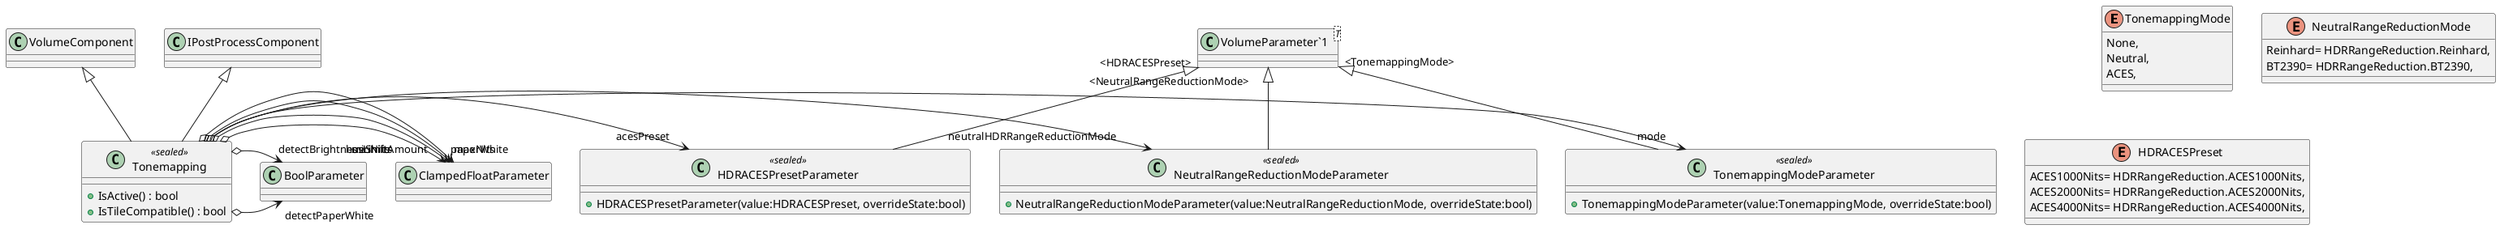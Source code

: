 @startuml
enum TonemappingMode {
    None,
    Neutral,
    ACES,
}
enum NeutralRangeReductionMode {
    Reinhard= HDRRangeReduction.Reinhard,
    BT2390= HDRRangeReduction.BT2390,
}
enum HDRACESPreset {
    ACES1000Nits= HDRRangeReduction.ACES1000Nits,
    ACES2000Nits= HDRRangeReduction.ACES2000Nits,
    ACES4000Nits= HDRRangeReduction.ACES4000Nits,
}
class Tonemapping <<sealed>> {
    + IsActive() : bool
    + IsTileCompatible() : bool
}
class TonemappingModeParameter <<sealed>> {
    + TonemappingModeParameter(value:TonemappingMode, overrideState:bool)
}
class NeutralRangeReductionModeParameter <<sealed>> {
    + NeutralRangeReductionModeParameter(value:NeutralRangeReductionMode, overrideState:bool)
}
class HDRACESPresetParameter <<sealed>> {
    + HDRACESPresetParameter(value:HDRACESPreset, overrideState:bool)
}
class "VolumeParameter`1"<T> {
}
VolumeComponent <|-- Tonemapping
IPostProcessComponent <|-- Tonemapping
Tonemapping o-> "mode" TonemappingModeParameter
Tonemapping o-> "neutralHDRRangeReductionMode" NeutralRangeReductionModeParameter
Tonemapping o-> "acesPreset" HDRACESPresetParameter
Tonemapping o-> "hueShiftAmount" ClampedFloatParameter
Tonemapping o-> "detectPaperWhite" BoolParameter
Tonemapping o-> "paperWhite" ClampedFloatParameter
Tonemapping o-> "detectBrightnessLimits" BoolParameter
Tonemapping o-> "minNits" ClampedFloatParameter
Tonemapping o-> "maxNits" ClampedFloatParameter
"VolumeParameter`1" "<TonemappingMode>" <|-- TonemappingModeParameter
"VolumeParameter`1" "<NeutralRangeReductionMode>" <|-- NeutralRangeReductionModeParameter
"VolumeParameter`1" "<HDRACESPreset>" <|-- HDRACESPresetParameter
@enduml
